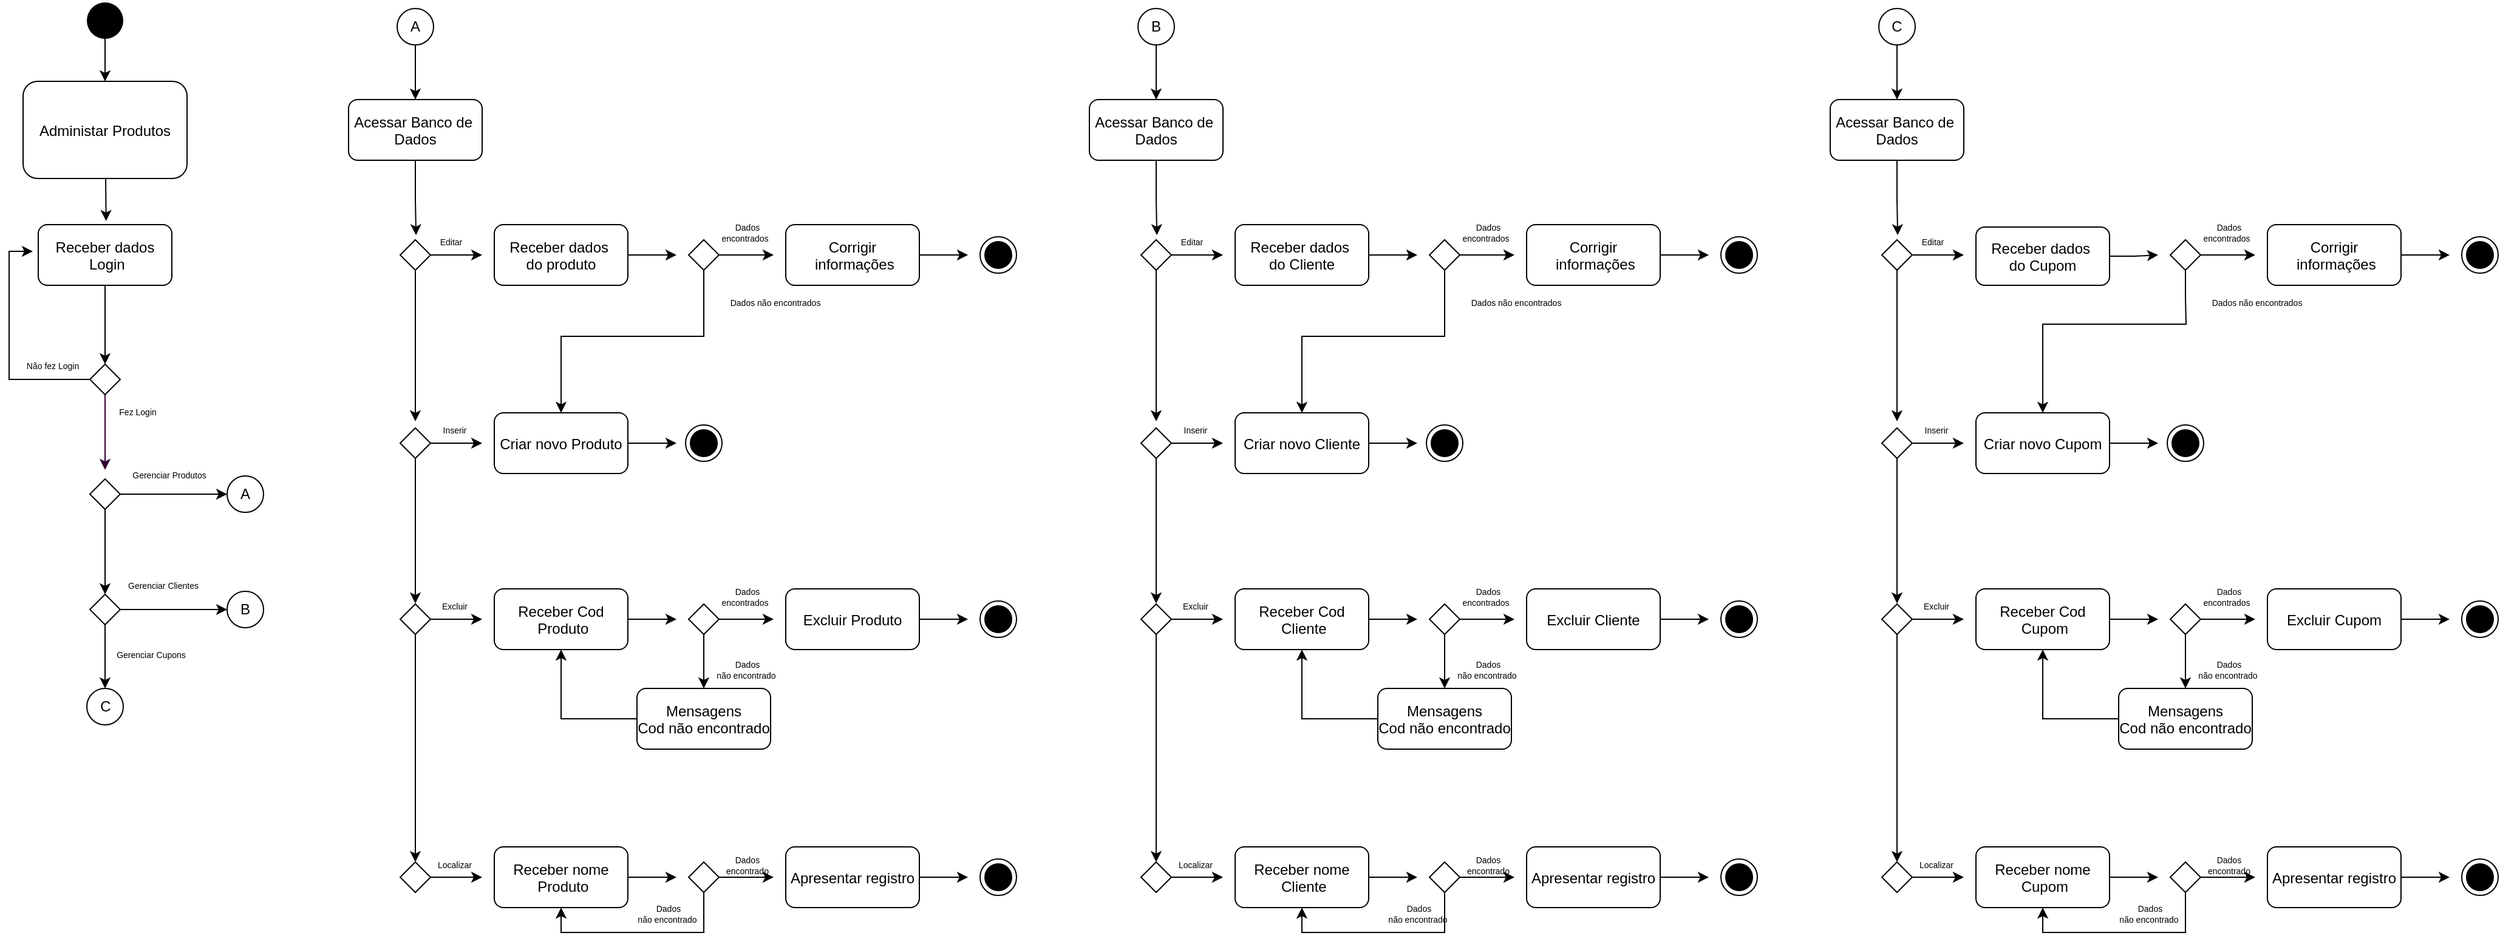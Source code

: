 <mxfile version="22.1.3" type="github">
  <diagram name="Page-1" id="e7e014a7-5840-1c2e-5031-d8a46d1fe8dd">
    <mxGraphModel dx="1687" dy="955" grid="1" gridSize="10" guides="1" tooltips="1" connect="1" arrows="1" fold="1" page="1" pageScale="1" pageWidth="1169" pageHeight="827" background="none" math="0" shadow="0">
      <root>
        <mxCell id="0" />
        <mxCell id="1" parent="0" />
        <mxCell id="dVPfpixic-bEuHpZjrr3-71" style="edgeStyle=orthogonalEdgeStyle;rounded=0;orthogonalLoop=1;jettySize=auto;html=1;entryX=0.5;entryY=0;entryDx=0;entryDy=0;" parent="1" source="dVPfpixic-bEuHpZjrr3-72" target="dVPfpixic-bEuHpZjrr3-75" edge="1">
          <mxGeometry relative="1" as="geometry" />
        </mxCell>
        <mxCell id="dVPfpixic-bEuHpZjrr3-72" value="Receber dados&#xa; Login" style="rounded=1;" parent="1" vertex="1">
          <mxGeometry x="154.5" y="658" width="110" height="50" as="geometry" />
        </mxCell>
        <mxCell id="dVPfpixic-bEuHpZjrr3-73" style="edgeStyle=orthogonalEdgeStyle;rounded=0;orthogonalLoop=1;jettySize=auto;html=1;exitX=0;exitY=0.5;exitDx=0;exitDy=0;fillColor=#f8cecc;strokeColor=#000000;" parent="1" source="dVPfpixic-bEuHpZjrr3-75" edge="1">
          <mxGeometry relative="1" as="geometry">
            <mxPoint x="150" y="680" as="targetPoint" />
            <Array as="points">
              <mxPoint x="130.5" y="786" />
              <mxPoint x="130.5" y="680" />
            </Array>
          </mxGeometry>
        </mxCell>
        <mxCell id="dVPfpixic-bEuHpZjrr3-74" style="edgeStyle=orthogonalEdgeStyle;rounded=0;orthogonalLoop=1;jettySize=auto;html=1;strokeColor=#330033;" parent="1" source="dVPfpixic-bEuHpZjrr3-75" edge="1">
          <mxGeometry relative="1" as="geometry">
            <mxPoint x="209.5" y="860" as="targetPoint" />
          </mxGeometry>
        </mxCell>
        <mxCell id="dVPfpixic-bEuHpZjrr3-75" value="" style="rhombus;whiteSpace=wrap;html=1;" parent="1" vertex="1">
          <mxGeometry x="197" y="773" width="25" height="25" as="geometry" />
        </mxCell>
        <mxCell id="dVPfpixic-bEuHpZjrr3-76" style="edgeStyle=orthogonalEdgeStyle;rounded=0;orthogonalLoop=1;jettySize=auto;html=1;entryX=0.508;entryY=-0.06;entryDx=0;entryDy=0;entryPerimeter=0;" parent="1" target="dVPfpixic-bEuHpZjrr3-72" edge="1">
          <mxGeometry relative="1" as="geometry">
            <mxPoint x="210" y="620" as="sourcePoint" />
          </mxGeometry>
        </mxCell>
        <mxCell id="dVPfpixic-bEuHpZjrr3-77" value="Fez Login&amp;nbsp;" style="text;html=1;strokeColor=none;fillColor=none;align=center;verticalAlign=middle;whiteSpace=wrap;rounded=0;fontSize=7;" parent="1" vertex="1">
          <mxGeometry x="200" y="798" width="74.5" height="30" as="geometry" />
        </mxCell>
        <mxCell id="dVPfpixic-bEuHpZjrr3-91" style="edgeStyle=orthogonalEdgeStyle;rounded=0;orthogonalLoop=1;jettySize=auto;html=1;entryX=0.5;entryY=0;entryDx=0;entryDy=0;" parent="1" source="dVPfpixic-bEuHpZjrr3-83" target="dVPfpixic-bEuHpZjrr3-90" edge="1">
          <mxGeometry relative="1" as="geometry" />
        </mxCell>
        <mxCell id="dVPfpixic-bEuHpZjrr3-83" value="" style="shape=waypoint;sketch=0;size=6;pointerEvents=1;points=[];fillColor=none;resizable=0;rotatable=0;perimeter=centerPerimeter;snapToPoint=1;strokeWidth=13;" parent="1" vertex="1">
          <mxGeometry x="199.5" y="480" width="20" height="20" as="geometry" />
        </mxCell>
        <mxCell id="dVPfpixic-bEuHpZjrr3-84" value="Não fez Login&amp;nbsp;" style="text;html=1;strokeColor=none;fillColor=none;align=center;verticalAlign=middle;whiteSpace=wrap;rounded=0;fontSize=7;" parent="1" vertex="1">
          <mxGeometry x="130" y="760" width="74.5" height="30" as="geometry" />
        </mxCell>
        <mxCell id="dVPfpixic-bEuHpZjrr3-86" value="B" style="ellipse;whiteSpace=wrap;html=1;" parent="1" vertex="1">
          <mxGeometry x="310" y="960" width="30" height="30" as="geometry" />
        </mxCell>
        <mxCell id="dVPfpixic-bEuHpZjrr3-89" style="edgeStyle=orthogonalEdgeStyle;rounded=0;orthogonalLoop=1;jettySize=auto;html=1;entryX=0.5;entryY=0;entryDx=0;entryDy=0;" parent="1" source="dVPfpixic-bEuHpZjrr3-87" target="dVPfpixic-bEuHpZjrr3-88" edge="1">
          <mxGeometry relative="1" as="geometry" />
        </mxCell>
        <mxCell id="dVPfpixic-bEuHpZjrr3-87" value="A" style="ellipse;whiteSpace=wrap;html=1;" parent="1" vertex="1">
          <mxGeometry x="450" y="480" width="30" height="30" as="geometry" />
        </mxCell>
        <mxCell id="dVPfpixic-bEuHpZjrr3-88" value="Acessar Banco de &#xa;Dados" style="rounded=1;" parent="1" vertex="1">
          <mxGeometry x="410" y="555" width="110" height="50" as="geometry" />
        </mxCell>
        <mxCell id="dVPfpixic-bEuHpZjrr3-90" value="Administar Produtos" style="rounded=1;" parent="1" vertex="1">
          <mxGeometry x="142" y="540" width="135" height="80" as="geometry" />
        </mxCell>
        <mxCell id="dVPfpixic-bEuHpZjrr3-100" style="edgeStyle=orthogonalEdgeStyle;rounded=0;orthogonalLoop=1;jettySize=auto;html=1;" parent="1" source="dVPfpixic-bEuHpZjrr3-92" edge="1">
          <mxGeometry relative="1" as="geometry">
            <mxPoint x="520" y="683" as="targetPoint" />
          </mxGeometry>
        </mxCell>
        <mxCell id="lAb_s6RTUfXxC0ucx-UY-13" style="edgeStyle=orthogonalEdgeStyle;rounded=0;orthogonalLoop=1;jettySize=auto;html=1;" parent="1" source="dVPfpixic-bEuHpZjrr3-92" edge="1">
          <mxGeometry relative="1" as="geometry">
            <mxPoint x="465" y="820" as="targetPoint" />
          </mxGeometry>
        </mxCell>
        <mxCell id="dVPfpixic-bEuHpZjrr3-92" value="" style="rhombus;whiteSpace=wrap;html=1;" parent="1" vertex="1">
          <mxGeometry x="452.5" y="670.5" width="25" height="25" as="geometry" />
        </mxCell>
        <mxCell id="dVPfpixic-bEuHpZjrr3-96" style="edgeStyle=orthogonalEdgeStyle;rounded=0;orthogonalLoop=1;jettySize=auto;html=1;entryX=0.523;entryY=-0.154;entryDx=0;entryDy=0;entryPerimeter=0;" parent="1" source="dVPfpixic-bEuHpZjrr3-88" target="dVPfpixic-bEuHpZjrr3-92" edge="1">
          <mxGeometry relative="1" as="geometry" />
        </mxCell>
        <mxCell id="dVPfpixic-bEuHpZjrr3-102" style="edgeStyle=orthogonalEdgeStyle;rounded=0;orthogonalLoop=1;jettySize=auto;html=1;" parent="1" source="dVPfpixic-bEuHpZjrr3-101" edge="1">
          <mxGeometry relative="1" as="geometry">
            <mxPoint x="680" y="683" as="targetPoint" />
          </mxGeometry>
        </mxCell>
        <mxCell id="dVPfpixic-bEuHpZjrr3-101" value="Receber dados &#xa;do produto" style="rounded=1;" parent="1" vertex="1">
          <mxGeometry x="530" y="658" width="110" height="50" as="geometry" />
        </mxCell>
        <mxCell id="dVPfpixic-bEuHpZjrr3-104" style="edgeStyle=orthogonalEdgeStyle;rounded=0;orthogonalLoop=1;jettySize=auto;html=1;" parent="1" source="dVPfpixic-bEuHpZjrr3-103" edge="1">
          <mxGeometry relative="1" as="geometry">
            <mxPoint x="760" y="683" as="targetPoint" />
          </mxGeometry>
        </mxCell>
        <mxCell id="v5d_lH8MsXEG6gFUOa3O-3" style="edgeStyle=orthogonalEdgeStyle;rounded=0;orthogonalLoop=1;jettySize=auto;html=1;entryX=0.5;entryY=0;entryDx=0;entryDy=0;" edge="1" parent="1" source="dVPfpixic-bEuHpZjrr3-103" target="lAb_s6RTUfXxC0ucx-UY-4">
          <mxGeometry relative="1" as="geometry">
            <mxPoint x="703" y="770" as="targetPoint" />
            <Array as="points">
              <mxPoint x="702" y="750" />
              <mxPoint x="585" y="750" />
            </Array>
          </mxGeometry>
        </mxCell>
        <mxCell id="dVPfpixic-bEuHpZjrr3-103" value="" style="rhombus;whiteSpace=wrap;html=1;" parent="1" vertex="1">
          <mxGeometry x="690" y="670.5" width="25" height="25" as="geometry" />
        </mxCell>
        <mxCell id="dVPfpixic-bEuHpZjrr3-106" style="edgeStyle=orthogonalEdgeStyle;rounded=0;orthogonalLoop=1;jettySize=auto;html=1;" parent="1" source="dVPfpixic-bEuHpZjrr3-105" edge="1">
          <mxGeometry relative="1" as="geometry">
            <mxPoint x="920" y="683" as="targetPoint" />
          </mxGeometry>
        </mxCell>
        <mxCell id="dVPfpixic-bEuHpZjrr3-105" value="Corrigir&#xa; informações" style="rounded=1;" parent="1" vertex="1">
          <mxGeometry x="770" y="658" width="110" height="50" as="geometry" />
        </mxCell>
        <mxCell id="dVPfpixic-bEuHpZjrr3-109" value="" style="ellipse;html=1;shape=endState;fillColor=#000000;strokeColor=#000000;" parent="1" vertex="1">
          <mxGeometry x="930" y="668" width="30" height="30" as="geometry" />
        </mxCell>
        <mxCell id="dVPfpixic-bEuHpZjrr3-112" value="Dados não encontrados&amp;nbsp;" style="text;html=1;strokeColor=none;fillColor=none;align=center;verticalAlign=middle;whiteSpace=wrap;rounded=0;fontSize=7;" parent="1" vertex="1">
          <mxGeometry x="715" y="708" width="95" height="30" as="geometry" />
        </mxCell>
        <mxCell id="dVPfpixic-bEuHpZjrr3-113" value="&amp;nbsp;Dados encontrados&amp;nbsp;" style="text;html=1;strokeColor=none;fillColor=none;align=center;verticalAlign=middle;whiteSpace=wrap;rounded=0;fontSize=7;" parent="1" vertex="1">
          <mxGeometry x="705" y="650" width="65" height="30" as="geometry" />
        </mxCell>
        <mxCell id="dVPfpixic-bEuHpZjrr3-121" style="edgeStyle=orthogonalEdgeStyle;rounded=0;orthogonalLoop=1;jettySize=auto;html=1;entryX=0;entryY=0.5;entryDx=0;entryDy=0;" parent="1" source="dVPfpixic-bEuHpZjrr3-114" target="dVPfpixic-bEuHpZjrr3-117" edge="1">
          <mxGeometry relative="1" as="geometry" />
        </mxCell>
        <mxCell id="dVPfpixic-bEuHpZjrr3-127" value="" style="edgeStyle=orthogonalEdgeStyle;rounded=0;orthogonalLoop=1;jettySize=auto;html=1;" parent="1" source="dVPfpixic-bEuHpZjrr3-114" target="dVPfpixic-bEuHpZjrr3-126" edge="1">
          <mxGeometry relative="1" as="geometry" />
        </mxCell>
        <mxCell id="dVPfpixic-bEuHpZjrr3-114" value="" style="rhombus;whiteSpace=wrap;html=1;" parent="1" vertex="1">
          <mxGeometry x="197" y="867.5" width="25" height="25" as="geometry" />
        </mxCell>
        <mxCell id="dVPfpixic-bEuHpZjrr3-117" value="A" style="ellipse;whiteSpace=wrap;html=1;" parent="1" vertex="1">
          <mxGeometry x="310" y="865" width="30" height="30" as="geometry" />
        </mxCell>
        <mxCell id="dVPfpixic-bEuHpZjrr3-118" value="C" style="ellipse;whiteSpace=wrap;html=1;" parent="1" vertex="1">
          <mxGeometry x="194.5" y="1040" width="30" height="30" as="geometry" />
        </mxCell>
        <mxCell id="dVPfpixic-bEuHpZjrr3-123" value="Gerenciar Produtos" style="text;html=1;strokeColor=none;fillColor=none;align=center;verticalAlign=middle;whiteSpace=wrap;rounded=0;fontSize=7;" parent="1" vertex="1">
          <mxGeometry x="224.5" y="850" width="74.5" height="30" as="geometry" />
        </mxCell>
        <mxCell id="dVPfpixic-bEuHpZjrr3-124" value="Gerenciar Clientes" style="text;html=1;strokeColor=none;fillColor=none;align=center;verticalAlign=middle;whiteSpace=wrap;rounded=0;fontSize=7;" parent="1" vertex="1">
          <mxGeometry x="219.5" y="940.5" width="74.5" height="30" as="geometry" />
        </mxCell>
        <mxCell id="dVPfpixic-bEuHpZjrr3-125" value="Gerenciar Cupons" style="text;html=1;strokeColor=none;fillColor=none;align=center;verticalAlign=middle;whiteSpace=wrap;rounded=0;fontSize=7;" parent="1" vertex="1">
          <mxGeometry x="210" y="998" width="74.5" height="30" as="geometry" />
        </mxCell>
        <mxCell id="dVPfpixic-bEuHpZjrr3-128" style="edgeStyle=orthogonalEdgeStyle;rounded=0;orthogonalLoop=1;jettySize=auto;html=1;entryX=0;entryY=0.5;entryDx=0;entryDy=0;" parent="1" source="dVPfpixic-bEuHpZjrr3-126" target="dVPfpixic-bEuHpZjrr3-86" edge="1">
          <mxGeometry relative="1" as="geometry" />
        </mxCell>
        <mxCell id="dVPfpixic-bEuHpZjrr3-129" style="edgeStyle=orthogonalEdgeStyle;rounded=0;orthogonalLoop=1;jettySize=auto;html=1;entryX=0.5;entryY=0;entryDx=0;entryDy=0;" parent="1" source="dVPfpixic-bEuHpZjrr3-126" target="dVPfpixic-bEuHpZjrr3-118" edge="1">
          <mxGeometry relative="1" as="geometry" />
        </mxCell>
        <mxCell id="dVPfpixic-bEuHpZjrr3-126" value="" style="rhombus;whiteSpace=wrap;html=1;" parent="1" vertex="1">
          <mxGeometry x="197" y="962.5" width="25" height="25" as="geometry" />
        </mxCell>
        <mxCell id="lAb_s6RTUfXxC0ucx-UY-1" style="edgeStyle=orthogonalEdgeStyle;rounded=0;orthogonalLoop=1;jettySize=auto;html=1;" parent="1" source="lAb_s6RTUfXxC0ucx-UY-2" edge="1">
          <mxGeometry relative="1" as="geometry">
            <mxPoint x="520" y="838" as="targetPoint" />
          </mxGeometry>
        </mxCell>
        <mxCell id="lAb_s6RTUfXxC0ucx-UY-30" style="edgeStyle=orthogonalEdgeStyle;rounded=0;orthogonalLoop=1;jettySize=auto;html=1;" parent="1" source="lAb_s6RTUfXxC0ucx-UY-2" edge="1">
          <mxGeometry relative="1" as="geometry">
            <mxPoint x="465" y="970" as="targetPoint" />
          </mxGeometry>
        </mxCell>
        <mxCell id="lAb_s6RTUfXxC0ucx-UY-2" value="" style="rhombus;whiteSpace=wrap;html=1;" parent="1" vertex="1">
          <mxGeometry x="452.5" y="825.5" width="25" height="25" as="geometry" />
        </mxCell>
        <mxCell id="lAb_s6RTUfXxC0ucx-UY-3" style="edgeStyle=orthogonalEdgeStyle;rounded=0;orthogonalLoop=1;jettySize=auto;html=1;" parent="1" source="lAb_s6RTUfXxC0ucx-UY-4" edge="1">
          <mxGeometry relative="1" as="geometry">
            <mxPoint x="680" y="838" as="targetPoint" />
          </mxGeometry>
        </mxCell>
        <mxCell id="lAb_s6RTUfXxC0ucx-UY-4" value="Criar novo Produto" style="rounded=1;" parent="1" vertex="1">
          <mxGeometry x="530" y="813" width="110" height="50" as="geometry" />
        </mxCell>
        <mxCell id="lAb_s6RTUfXxC0ucx-UY-11" value="" style="ellipse;html=1;shape=endState;fillColor=#000000;strokeColor=#000000;" parent="1" vertex="1">
          <mxGeometry x="687.5" y="823" width="30" height="30" as="geometry" />
        </mxCell>
        <mxCell id="lAb_s6RTUfXxC0ucx-UY-14" value="Editar" style="text;html=1;strokeColor=none;fillColor=none;align=center;verticalAlign=middle;whiteSpace=wrap;rounded=0;fontSize=7;" parent="1" vertex="1">
          <mxGeometry x="462" y="658" width="65" height="30" as="geometry" />
        </mxCell>
        <mxCell id="lAb_s6RTUfXxC0ucx-UY-15" value="Inserir" style="text;html=1;strokeColor=none;fillColor=none;align=center;verticalAlign=middle;whiteSpace=wrap;rounded=0;fontSize=7;" parent="1" vertex="1">
          <mxGeometry x="465" y="813" width="65" height="30" as="geometry" />
        </mxCell>
        <mxCell id="lAb_s6RTUfXxC0ucx-UY-18" style="edgeStyle=orthogonalEdgeStyle;rounded=0;orthogonalLoop=1;jettySize=auto;html=1;" parent="1" source="lAb_s6RTUfXxC0ucx-UY-19" edge="1">
          <mxGeometry relative="1" as="geometry">
            <mxPoint x="520" y="983" as="targetPoint" />
          </mxGeometry>
        </mxCell>
        <mxCell id="lAb_s6RTUfXxC0ucx-UY-52" style="edgeStyle=orthogonalEdgeStyle;rounded=0;orthogonalLoop=1;jettySize=auto;html=1;entryX=0.5;entryY=0;entryDx=0;entryDy=0;" parent="1" source="lAb_s6RTUfXxC0ucx-UY-19" target="lAb_s6RTUfXxC0ucx-UY-38" edge="1">
          <mxGeometry relative="1" as="geometry" />
        </mxCell>
        <mxCell id="lAb_s6RTUfXxC0ucx-UY-19" value="" style="rhombus;whiteSpace=wrap;html=1;" parent="1" vertex="1">
          <mxGeometry x="452.5" y="970.5" width="25" height="25" as="geometry" />
        </mxCell>
        <mxCell id="lAb_s6RTUfXxC0ucx-UY-20" style="edgeStyle=orthogonalEdgeStyle;rounded=0;orthogonalLoop=1;jettySize=auto;html=1;" parent="1" source="lAb_s6RTUfXxC0ucx-UY-21" edge="1">
          <mxGeometry relative="1" as="geometry">
            <mxPoint x="680" y="983" as="targetPoint" />
          </mxGeometry>
        </mxCell>
        <mxCell id="lAb_s6RTUfXxC0ucx-UY-21" value="Receber Cod&#xa; Produto" style="rounded=1;" parent="1" vertex="1">
          <mxGeometry x="530" y="958" width="110" height="50" as="geometry" />
        </mxCell>
        <mxCell id="lAb_s6RTUfXxC0ucx-UY-22" style="edgeStyle=orthogonalEdgeStyle;rounded=0;orthogonalLoop=1;jettySize=auto;html=1;" parent="1" source="lAb_s6RTUfXxC0ucx-UY-23" edge="1">
          <mxGeometry relative="1" as="geometry">
            <mxPoint x="760" y="983" as="targetPoint" />
          </mxGeometry>
        </mxCell>
        <mxCell id="lAb_s6RTUfXxC0ucx-UY-31" style="edgeStyle=orthogonalEdgeStyle;rounded=0;orthogonalLoop=1;jettySize=auto;html=1;entryX=0.5;entryY=0;entryDx=0;entryDy=0;" parent="1" source="lAb_s6RTUfXxC0ucx-UY-23" target="lAb_s6RTUfXxC0ucx-UY-33" edge="1">
          <mxGeometry relative="1" as="geometry">
            <mxPoint x="702.5" y="1040" as="targetPoint" />
          </mxGeometry>
        </mxCell>
        <mxCell id="lAb_s6RTUfXxC0ucx-UY-23" value="" style="rhombus;whiteSpace=wrap;html=1;" parent="1" vertex="1">
          <mxGeometry x="690" y="970.5" width="25" height="25" as="geometry" />
        </mxCell>
        <mxCell id="lAb_s6RTUfXxC0ucx-UY-24" style="edgeStyle=orthogonalEdgeStyle;rounded=0;orthogonalLoop=1;jettySize=auto;html=1;" parent="1" source="lAb_s6RTUfXxC0ucx-UY-25" edge="1">
          <mxGeometry relative="1" as="geometry">
            <mxPoint x="920" y="983" as="targetPoint" />
          </mxGeometry>
        </mxCell>
        <mxCell id="lAb_s6RTUfXxC0ucx-UY-25" value="Excluir Produto" style="rounded=1;" parent="1" vertex="1">
          <mxGeometry x="770" y="958" width="110" height="50" as="geometry" />
        </mxCell>
        <mxCell id="lAb_s6RTUfXxC0ucx-UY-26" value="" style="ellipse;html=1;shape=endState;fillColor=#000000;strokeColor=#000000;" parent="1" vertex="1">
          <mxGeometry x="930" y="968" width="30" height="30" as="geometry" />
        </mxCell>
        <mxCell id="lAb_s6RTUfXxC0ucx-UY-27" value="&amp;nbsp;Dados encontrados&amp;nbsp;" style="text;html=1;strokeColor=none;fillColor=none;align=center;verticalAlign=middle;whiteSpace=wrap;rounded=0;fontSize=7;" parent="1" vertex="1">
          <mxGeometry x="705" y="950" width="65" height="30" as="geometry" />
        </mxCell>
        <mxCell id="lAb_s6RTUfXxC0ucx-UY-28" value="Excluir" style="text;html=1;strokeColor=none;fillColor=none;align=center;verticalAlign=middle;whiteSpace=wrap;rounded=0;fontSize=7;" parent="1" vertex="1">
          <mxGeometry x="465" y="957.5" width="65" height="30" as="geometry" />
        </mxCell>
        <mxCell id="v5d_lH8MsXEG6gFUOa3O-1" style="edgeStyle=orthogonalEdgeStyle;rounded=0;orthogonalLoop=1;jettySize=auto;html=1;entryX=0.5;entryY=1;entryDx=0;entryDy=0;" edge="1" parent="1" source="lAb_s6RTUfXxC0ucx-UY-33" target="lAb_s6RTUfXxC0ucx-UY-21">
          <mxGeometry relative="1" as="geometry">
            <mxPoint x="702.5" y="1130" as="targetPoint" />
          </mxGeometry>
        </mxCell>
        <mxCell id="lAb_s6RTUfXxC0ucx-UY-33" value="Mensagens&#xa;Cod não encontrado" style="rounded=1;" parent="1" vertex="1">
          <mxGeometry x="647.5" y="1040" width="110" height="50" as="geometry" />
        </mxCell>
        <mxCell id="lAb_s6RTUfXxC0ucx-UY-36" value="&amp;nbsp;Dados&lt;br&gt;não encontrado" style="text;html=1;strokeColor=none;fillColor=none;align=center;verticalAlign=middle;whiteSpace=wrap;rounded=0;fontSize=7;" parent="1" vertex="1">
          <mxGeometry x="705" y="1010" width="65" height="30" as="geometry" />
        </mxCell>
        <mxCell id="lAb_s6RTUfXxC0ucx-UY-37" style="edgeStyle=orthogonalEdgeStyle;rounded=0;orthogonalLoop=1;jettySize=auto;html=1;" parent="1" source="lAb_s6RTUfXxC0ucx-UY-38" edge="1">
          <mxGeometry relative="1" as="geometry">
            <mxPoint x="520" y="1195.5" as="targetPoint" />
          </mxGeometry>
        </mxCell>
        <mxCell id="lAb_s6RTUfXxC0ucx-UY-38" value="" style="rhombus;whiteSpace=wrap;html=1;" parent="1" vertex="1">
          <mxGeometry x="452.5" y="1183" width="25" height="25" as="geometry" />
        </mxCell>
        <mxCell id="lAb_s6RTUfXxC0ucx-UY-39" style="edgeStyle=orthogonalEdgeStyle;rounded=0;orthogonalLoop=1;jettySize=auto;html=1;" parent="1" source="lAb_s6RTUfXxC0ucx-UY-40" edge="1">
          <mxGeometry relative="1" as="geometry">
            <mxPoint x="680" y="1195.5" as="targetPoint" />
          </mxGeometry>
        </mxCell>
        <mxCell id="lAb_s6RTUfXxC0ucx-UY-40" value="Receber nome&#xa; Produto" style="rounded=1;" parent="1" vertex="1">
          <mxGeometry x="530" y="1170.5" width="110" height="50" as="geometry" />
        </mxCell>
        <mxCell id="lAb_s6RTUfXxC0ucx-UY-41" style="edgeStyle=orthogonalEdgeStyle;rounded=0;orthogonalLoop=1;jettySize=auto;html=1;" parent="1" source="lAb_s6RTUfXxC0ucx-UY-43" edge="1">
          <mxGeometry relative="1" as="geometry">
            <mxPoint x="760" y="1195.5" as="targetPoint" />
          </mxGeometry>
        </mxCell>
        <mxCell id="lAb_s6RTUfXxC0ucx-UY-42" style="edgeStyle=orthogonalEdgeStyle;rounded=0;orthogonalLoop=1;jettySize=auto;html=1;entryX=0.5;entryY=1;entryDx=0;entryDy=0;" parent="1" source="lAb_s6RTUfXxC0ucx-UY-43" target="lAb_s6RTUfXxC0ucx-UY-40" edge="1">
          <mxGeometry relative="1" as="geometry">
            <mxPoint x="702.5" y="1252.5" as="targetPoint" />
            <Array as="points">
              <mxPoint x="703" y="1241" />
              <mxPoint x="585" y="1241" />
            </Array>
          </mxGeometry>
        </mxCell>
        <mxCell id="lAb_s6RTUfXxC0ucx-UY-43" value="" style="rhombus;whiteSpace=wrap;html=1;" parent="1" vertex="1">
          <mxGeometry x="690" y="1183" width="25" height="25" as="geometry" />
        </mxCell>
        <mxCell id="lAb_s6RTUfXxC0ucx-UY-44" style="edgeStyle=orthogonalEdgeStyle;rounded=0;orthogonalLoop=1;jettySize=auto;html=1;" parent="1" source="lAb_s6RTUfXxC0ucx-UY-45" edge="1">
          <mxGeometry relative="1" as="geometry">
            <mxPoint x="920" y="1195.5" as="targetPoint" />
          </mxGeometry>
        </mxCell>
        <mxCell id="lAb_s6RTUfXxC0ucx-UY-45" value="Apresentar registro" style="rounded=1;" parent="1" vertex="1">
          <mxGeometry x="770" y="1170.5" width="110" height="50" as="geometry" />
        </mxCell>
        <mxCell id="lAb_s6RTUfXxC0ucx-UY-46" value="" style="ellipse;html=1;shape=endState;fillColor=#000000;strokeColor=#000000;" parent="1" vertex="1">
          <mxGeometry x="930" y="1180.5" width="30" height="30" as="geometry" />
        </mxCell>
        <mxCell id="lAb_s6RTUfXxC0ucx-UY-47" value="Localizar" style="text;html=1;strokeColor=none;fillColor=none;align=center;verticalAlign=middle;whiteSpace=wrap;rounded=0;fontSize=7;" parent="1" vertex="1">
          <mxGeometry x="465" y="1170.5" width="65" height="30" as="geometry" />
        </mxCell>
        <mxCell id="lAb_s6RTUfXxC0ucx-UY-51" value="&amp;nbsp;Dados&lt;br&gt;&amp;nbsp;encontrado" style="text;html=1;strokeColor=none;fillColor=none;align=center;verticalAlign=middle;whiteSpace=wrap;rounded=0;fontSize=7;" parent="1" vertex="1">
          <mxGeometry x="705" y="1170.5" width="65" height="30" as="geometry" />
        </mxCell>
        <mxCell id="lAb_s6RTUfXxC0ucx-UY-53" style="edgeStyle=orthogonalEdgeStyle;rounded=0;orthogonalLoop=1;jettySize=auto;html=1;entryX=0.5;entryY=0;entryDx=0;entryDy=0;" parent="1" source="lAb_s6RTUfXxC0ucx-UY-54" target="lAb_s6RTUfXxC0ucx-UY-55" edge="1">
          <mxGeometry relative="1" as="geometry" />
        </mxCell>
        <mxCell id="lAb_s6RTUfXxC0ucx-UY-54" value="B" style="ellipse;whiteSpace=wrap;html=1;" parent="1" vertex="1">
          <mxGeometry x="1060" y="480" width="30" height="30" as="geometry" />
        </mxCell>
        <mxCell id="lAb_s6RTUfXxC0ucx-UY-55" value="Acessar Banco de &#xa;Dados" style="rounded=1;" parent="1" vertex="1">
          <mxGeometry x="1020" y="555" width="110" height="50" as="geometry" />
        </mxCell>
        <mxCell id="lAb_s6RTUfXxC0ucx-UY-56" style="edgeStyle=orthogonalEdgeStyle;rounded=0;orthogonalLoop=1;jettySize=auto;html=1;" parent="1" source="lAb_s6RTUfXxC0ucx-UY-58" edge="1">
          <mxGeometry relative="1" as="geometry">
            <mxPoint x="1130" y="683" as="targetPoint" />
          </mxGeometry>
        </mxCell>
        <mxCell id="lAb_s6RTUfXxC0ucx-UY-57" style="edgeStyle=orthogonalEdgeStyle;rounded=0;orthogonalLoop=1;jettySize=auto;html=1;" parent="1" source="lAb_s6RTUfXxC0ucx-UY-58" edge="1">
          <mxGeometry relative="1" as="geometry">
            <mxPoint x="1075" y="820" as="targetPoint" />
          </mxGeometry>
        </mxCell>
        <mxCell id="lAb_s6RTUfXxC0ucx-UY-58" value="" style="rhombus;whiteSpace=wrap;html=1;" parent="1" vertex="1">
          <mxGeometry x="1062.5" y="670.5" width="25" height="25" as="geometry" />
        </mxCell>
        <mxCell id="lAb_s6RTUfXxC0ucx-UY-59" style="edgeStyle=orthogonalEdgeStyle;rounded=0;orthogonalLoop=1;jettySize=auto;html=1;entryX=0.523;entryY=-0.154;entryDx=0;entryDy=0;entryPerimeter=0;" parent="1" source="lAb_s6RTUfXxC0ucx-UY-55" target="lAb_s6RTUfXxC0ucx-UY-58" edge="1">
          <mxGeometry relative="1" as="geometry" />
        </mxCell>
        <mxCell id="lAb_s6RTUfXxC0ucx-UY-60" style="edgeStyle=orthogonalEdgeStyle;rounded=0;orthogonalLoop=1;jettySize=auto;html=1;" parent="1" source="lAb_s6RTUfXxC0ucx-UY-61" edge="1">
          <mxGeometry relative="1" as="geometry">
            <mxPoint x="1290" y="683" as="targetPoint" />
          </mxGeometry>
        </mxCell>
        <mxCell id="lAb_s6RTUfXxC0ucx-UY-61" value="Receber dados &#xa;do Cliente" style="rounded=1;" parent="1" vertex="1">
          <mxGeometry x="1140" y="658" width="110" height="50" as="geometry" />
        </mxCell>
        <mxCell id="lAb_s6RTUfXxC0ucx-UY-62" style="edgeStyle=orthogonalEdgeStyle;rounded=0;orthogonalLoop=1;jettySize=auto;html=1;" parent="1" source="lAb_s6RTUfXxC0ucx-UY-64" edge="1">
          <mxGeometry relative="1" as="geometry">
            <mxPoint x="1370" y="683" as="targetPoint" />
          </mxGeometry>
        </mxCell>
        <mxCell id="v5d_lH8MsXEG6gFUOa3O-4" style="edgeStyle=orthogonalEdgeStyle;rounded=0;orthogonalLoop=1;jettySize=auto;html=1;entryX=0.5;entryY=0;entryDx=0;entryDy=0;" edge="1" parent="1" source="lAb_s6RTUfXxC0ucx-UY-64" target="lAb_s6RTUfXxC0ucx-UY-75">
          <mxGeometry relative="1" as="geometry">
            <mxPoint x="1312.5" y="780" as="targetPoint" />
            <Array as="points">
              <mxPoint x="1313" y="750" />
              <mxPoint x="1195" y="750" />
            </Array>
          </mxGeometry>
        </mxCell>
        <mxCell id="lAb_s6RTUfXxC0ucx-UY-64" value="" style="rhombus;whiteSpace=wrap;html=1;" parent="1" vertex="1">
          <mxGeometry x="1300" y="670.5" width="25" height="25" as="geometry" />
        </mxCell>
        <mxCell id="lAb_s6RTUfXxC0ucx-UY-65" style="edgeStyle=orthogonalEdgeStyle;rounded=0;orthogonalLoop=1;jettySize=auto;html=1;" parent="1" source="lAb_s6RTUfXxC0ucx-UY-66" edge="1">
          <mxGeometry relative="1" as="geometry">
            <mxPoint x="1530" y="683" as="targetPoint" />
          </mxGeometry>
        </mxCell>
        <mxCell id="lAb_s6RTUfXxC0ucx-UY-66" value="Corrigir&#xa; informações" style="rounded=1;" parent="1" vertex="1">
          <mxGeometry x="1380" y="658" width="110" height="50" as="geometry" />
        </mxCell>
        <mxCell id="lAb_s6RTUfXxC0ucx-UY-68" value="" style="ellipse;html=1;shape=endState;fillColor=#000000;strokeColor=#000000;" parent="1" vertex="1">
          <mxGeometry x="1540" y="668" width="30" height="30" as="geometry" />
        </mxCell>
        <mxCell id="lAb_s6RTUfXxC0ucx-UY-69" value="Dados não encontrados&amp;nbsp;" style="text;html=1;strokeColor=none;fillColor=none;align=center;verticalAlign=middle;whiteSpace=wrap;rounded=0;fontSize=7;" parent="1" vertex="1">
          <mxGeometry x="1325" y="708" width="95" height="30" as="geometry" />
        </mxCell>
        <mxCell id="lAb_s6RTUfXxC0ucx-UY-70" value="&amp;nbsp;Dados encontrados&amp;nbsp;" style="text;html=1;strokeColor=none;fillColor=none;align=center;verticalAlign=middle;whiteSpace=wrap;rounded=0;fontSize=7;" parent="1" vertex="1">
          <mxGeometry x="1315" y="650" width="65" height="30" as="geometry" />
        </mxCell>
        <mxCell id="lAb_s6RTUfXxC0ucx-UY-71" style="edgeStyle=orthogonalEdgeStyle;rounded=0;orthogonalLoop=1;jettySize=auto;html=1;" parent="1" source="lAb_s6RTUfXxC0ucx-UY-73" edge="1">
          <mxGeometry relative="1" as="geometry">
            <mxPoint x="1130" y="838" as="targetPoint" />
          </mxGeometry>
        </mxCell>
        <mxCell id="lAb_s6RTUfXxC0ucx-UY-72" style="edgeStyle=orthogonalEdgeStyle;rounded=0;orthogonalLoop=1;jettySize=auto;html=1;" parent="1" source="lAb_s6RTUfXxC0ucx-UY-73" edge="1">
          <mxGeometry relative="1" as="geometry">
            <mxPoint x="1075" y="970" as="targetPoint" />
          </mxGeometry>
        </mxCell>
        <mxCell id="lAb_s6RTUfXxC0ucx-UY-73" value="" style="rhombus;whiteSpace=wrap;html=1;" parent="1" vertex="1">
          <mxGeometry x="1062.5" y="825.5" width="25" height="25" as="geometry" />
        </mxCell>
        <mxCell id="lAb_s6RTUfXxC0ucx-UY-74" style="edgeStyle=orthogonalEdgeStyle;rounded=0;orthogonalLoop=1;jettySize=auto;html=1;" parent="1" source="lAb_s6RTUfXxC0ucx-UY-75" edge="1">
          <mxGeometry relative="1" as="geometry">
            <mxPoint x="1290" y="838" as="targetPoint" />
          </mxGeometry>
        </mxCell>
        <mxCell id="lAb_s6RTUfXxC0ucx-UY-75" value="Criar novo Cliente" style="rounded=1;" parent="1" vertex="1">
          <mxGeometry x="1140" y="813" width="110" height="50" as="geometry" />
        </mxCell>
        <mxCell id="lAb_s6RTUfXxC0ucx-UY-76" value="" style="ellipse;html=1;shape=endState;fillColor=#000000;strokeColor=#000000;" parent="1" vertex="1">
          <mxGeometry x="1297.5" y="823" width="30" height="30" as="geometry" />
        </mxCell>
        <mxCell id="lAb_s6RTUfXxC0ucx-UY-77" value="Editar" style="text;html=1;strokeColor=none;fillColor=none;align=center;verticalAlign=middle;whiteSpace=wrap;rounded=0;fontSize=7;" parent="1" vertex="1">
          <mxGeometry x="1072" y="658" width="65" height="30" as="geometry" />
        </mxCell>
        <mxCell id="lAb_s6RTUfXxC0ucx-UY-78" value="Inserir" style="text;html=1;strokeColor=none;fillColor=none;align=center;verticalAlign=middle;whiteSpace=wrap;rounded=0;fontSize=7;" parent="1" vertex="1">
          <mxGeometry x="1075" y="813" width="65" height="30" as="geometry" />
        </mxCell>
        <mxCell id="lAb_s6RTUfXxC0ucx-UY-81" style="edgeStyle=orthogonalEdgeStyle;rounded=0;orthogonalLoop=1;jettySize=auto;html=1;" parent="1" source="lAb_s6RTUfXxC0ucx-UY-83" edge="1">
          <mxGeometry relative="1" as="geometry">
            <mxPoint x="1130" y="983" as="targetPoint" />
          </mxGeometry>
        </mxCell>
        <mxCell id="lAb_s6RTUfXxC0ucx-UY-82" style="edgeStyle=orthogonalEdgeStyle;rounded=0;orthogonalLoop=1;jettySize=auto;html=1;entryX=0.5;entryY=0;entryDx=0;entryDy=0;" parent="1" source="lAb_s6RTUfXxC0ucx-UY-83" target="lAb_s6RTUfXxC0ucx-UY-99" edge="1">
          <mxGeometry relative="1" as="geometry" />
        </mxCell>
        <mxCell id="lAb_s6RTUfXxC0ucx-UY-83" value="" style="rhombus;whiteSpace=wrap;html=1;" parent="1" vertex="1">
          <mxGeometry x="1062.5" y="970.5" width="25" height="25" as="geometry" />
        </mxCell>
        <mxCell id="lAb_s6RTUfXxC0ucx-UY-84" style="edgeStyle=orthogonalEdgeStyle;rounded=0;orthogonalLoop=1;jettySize=auto;html=1;" parent="1" source="lAb_s6RTUfXxC0ucx-UY-85" edge="1">
          <mxGeometry relative="1" as="geometry">
            <mxPoint x="1290" y="983" as="targetPoint" />
          </mxGeometry>
        </mxCell>
        <mxCell id="lAb_s6RTUfXxC0ucx-UY-85" value="Receber Cod&#xa; Cliente" style="rounded=1;" parent="1" vertex="1">
          <mxGeometry x="1140" y="958" width="110" height="50" as="geometry" />
        </mxCell>
        <mxCell id="lAb_s6RTUfXxC0ucx-UY-86" style="edgeStyle=orthogonalEdgeStyle;rounded=0;orthogonalLoop=1;jettySize=auto;html=1;" parent="1" source="lAb_s6RTUfXxC0ucx-UY-88" edge="1">
          <mxGeometry relative="1" as="geometry">
            <mxPoint x="1370" y="983" as="targetPoint" />
          </mxGeometry>
        </mxCell>
        <mxCell id="lAb_s6RTUfXxC0ucx-UY-87" style="edgeStyle=orthogonalEdgeStyle;rounded=0;orthogonalLoop=1;jettySize=auto;html=1;entryX=0.5;entryY=0;entryDx=0;entryDy=0;" parent="1" source="lAb_s6RTUfXxC0ucx-UY-88" target="lAb_s6RTUfXxC0ucx-UY-96" edge="1">
          <mxGeometry relative="1" as="geometry">
            <mxPoint x="1312.5" y="1040" as="targetPoint" />
          </mxGeometry>
        </mxCell>
        <mxCell id="lAb_s6RTUfXxC0ucx-UY-88" value="" style="rhombus;whiteSpace=wrap;html=1;" parent="1" vertex="1">
          <mxGeometry x="1300" y="970.5" width="25" height="25" as="geometry" />
        </mxCell>
        <mxCell id="lAb_s6RTUfXxC0ucx-UY-89" style="edgeStyle=orthogonalEdgeStyle;rounded=0;orthogonalLoop=1;jettySize=auto;html=1;" parent="1" source="lAb_s6RTUfXxC0ucx-UY-90" edge="1">
          <mxGeometry relative="1" as="geometry">
            <mxPoint x="1530" y="983" as="targetPoint" />
          </mxGeometry>
        </mxCell>
        <mxCell id="lAb_s6RTUfXxC0ucx-UY-90" value="Excluir Cliente" style="rounded=1;" parent="1" vertex="1">
          <mxGeometry x="1380" y="958" width="110" height="50" as="geometry" />
        </mxCell>
        <mxCell id="lAb_s6RTUfXxC0ucx-UY-91" value="" style="ellipse;html=1;shape=endState;fillColor=#000000;strokeColor=#000000;" parent="1" vertex="1">
          <mxGeometry x="1540" y="968" width="30" height="30" as="geometry" />
        </mxCell>
        <mxCell id="lAb_s6RTUfXxC0ucx-UY-92" value="&amp;nbsp;Dados encontrados&amp;nbsp;" style="text;html=1;strokeColor=none;fillColor=none;align=center;verticalAlign=middle;whiteSpace=wrap;rounded=0;fontSize=7;" parent="1" vertex="1">
          <mxGeometry x="1315" y="950" width="65" height="30" as="geometry" />
        </mxCell>
        <mxCell id="lAb_s6RTUfXxC0ucx-UY-93" value="Excluir" style="text;html=1;strokeColor=none;fillColor=none;align=center;verticalAlign=middle;whiteSpace=wrap;rounded=0;fontSize=7;" parent="1" vertex="1">
          <mxGeometry x="1075" y="957.5" width="65" height="30" as="geometry" />
        </mxCell>
        <mxCell id="v5d_lH8MsXEG6gFUOa3O-2" style="edgeStyle=orthogonalEdgeStyle;rounded=0;orthogonalLoop=1;jettySize=auto;html=1;entryX=0.5;entryY=1;entryDx=0;entryDy=0;" edge="1" parent="1" source="lAb_s6RTUfXxC0ucx-UY-96" target="lAb_s6RTUfXxC0ucx-UY-85">
          <mxGeometry relative="1" as="geometry">
            <mxPoint x="1312.5" y="1130" as="targetPoint" />
          </mxGeometry>
        </mxCell>
        <mxCell id="lAb_s6RTUfXxC0ucx-UY-96" value="Mensagens&#xa;Cod não encontrado" style="rounded=1;" parent="1" vertex="1">
          <mxGeometry x="1257.5" y="1040" width="110" height="50" as="geometry" />
        </mxCell>
        <mxCell id="lAb_s6RTUfXxC0ucx-UY-97" value="&amp;nbsp;Dados&lt;br&gt;não encontrado" style="text;html=1;strokeColor=none;fillColor=none;align=center;verticalAlign=middle;whiteSpace=wrap;rounded=0;fontSize=7;" parent="1" vertex="1">
          <mxGeometry x="1315" y="1010" width="65" height="30" as="geometry" />
        </mxCell>
        <mxCell id="lAb_s6RTUfXxC0ucx-UY-98" style="edgeStyle=orthogonalEdgeStyle;rounded=0;orthogonalLoop=1;jettySize=auto;html=1;" parent="1" source="lAb_s6RTUfXxC0ucx-UY-99" edge="1">
          <mxGeometry relative="1" as="geometry">
            <mxPoint x="1130" y="1195.5" as="targetPoint" />
          </mxGeometry>
        </mxCell>
        <mxCell id="lAb_s6RTUfXxC0ucx-UY-99" value="" style="rhombus;whiteSpace=wrap;html=1;" parent="1" vertex="1">
          <mxGeometry x="1062.5" y="1183" width="25" height="25" as="geometry" />
        </mxCell>
        <mxCell id="lAb_s6RTUfXxC0ucx-UY-100" style="edgeStyle=orthogonalEdgeStyle;rounded=0;orthogonalLoop=1;jettySize=auto;html=1;" parent="1" source="lAb_s6RTUfXxC0ucx-UY-101" edge="1">
          <mxGeometry relative="1" as="geometry">
            <mxPoint x="1290" y="1195.5" as="targetPoint" />
          </mxGeometry>
        </mxCell>
        <mxCell id="lAb_s6RTUfXxC0ucx-UY-101" value="Receber nome&#xa; Cliente" style="rounded=1;" parent="1" vertex="1">
          <mxGeometry x="1140" y="1170.5" width="110" height="50" as="geometry" />
        </mxCell>
        <mxCell id="lAb_s6RTUfXxC0ucx-UY-102" style="edgeStyle=orthogonalEdgeStyle;rounded=0;orthogonalLoop=1;jettySize=auto;html=1;" parent="1" source="lAb_s6RTUfXxC0ucx-UY-104" edge="1">
          <mxGeometry relative="1" as="geometry">
            <mxPoint x="1370" y="1195.5" as="targetPoint" />
          </mxGeometry>
        </mxCell>
        <mxCell id="lAb_s6RTUfXxC0ucx-UY-103" style="edgeStyle=orthogonalEdgeStyle;rounded=0;orthogonalLoop=1;jettySize=auto;html=1;entryX=0.5;entryY=1;entryDx=0;entryDy=0;" parent="1" source="lAb_s6RTUfXxC0ucx-UY-104" target="lAb_s6RTUfXxC0ucx-UY-101" edge="1">
          <mxGeometry relative="1" as="geometry">
            <mxPoint x="1312.5" y="1252.5" as="targetPoint" />
            <Array as="points">
              <mxPoint x="1313" y="1241" />
              <mxPoint x="1195" y="1241" />
            </Array>
          </mxGeometry>
        </mxCell>
        <mxCell id="lAb_s6RTUfXxC0ucx-UY-104" value="" style="rhombus;whiteSpace=wrap;html=1;" parent="1" vertex="1">
          <mxGeometry x="1300" y="1183" width="25" height="25" as="geometry" />
        </mxCell>
        <mxCell id="lAb_s6RTUfXxC0ucx-UY-105" style="edgeStyle=orthogonalEdgeStyle;rounded=0;orthogonalLoop=1;jettySize=auto;html=1;" parent="1" source="lAb_s6RTUfXxC0ucx-UY-106" edge="1">
          <mxGeometry relative="1" as="geometry">
            <mxPoint x="1530" y="1195.5" as="targetPoint" />
          </mxGeometry>
        </mxCell>
        <mxCell id="lAb_s6RTUfXxC0ucx-UY-106" value="Apresentar registro" style="rounded=1;" parent="1" vertex="1">
          <mxGeometry x="1380" y="1170.5" width="110" height="50" as="geometry" />
        </mxCell>
        <mxCell id="lAb_s6RTUfXxC0ucx-UY-107" value="" style="ellipse;html=1;shape=endState;fillColor=#000000;strokeColor=#000000;" parent="1" vertex="1">
          <mxGeometry x="1540" y="1180.5" width="30" height="30" as="geometry" />
        </mxCell>
        <mxCell id="lAb_s6RTUfXxC0ucx-UY-108" value="Localizar" style="text;html=1;strokeColor=none;fillColor=none;align=center;verticalAlign=middle;whiteSpace=wrap;rounded=0;fontSize=7;" parent="1" vertex="1">
          <mxGeometry x="1075" y="1170.5" width="65" height="30" as="geometry" />
        </mxCell>
        <mxCell id="lAb_s6RTUfXxC0ucx-UY-109" value="&amp;nbsp;Dados&lt;br&gt;&amp;nbsp;encontrado" style="text;html=1;strokeColor=none;fillColor=none;align=center;verticalAlign=middle;whiteSpace=wrap;rounded=0;fontSize=7;" parent="1" vertex="1">
          <mxGeometry x="1315" y="1170.5" width="65" height="30" as="geometry" />
        </mxCell>
        <mxCell id="lAb_s6RTUfXxC0ucx-UY-110" style="edgeStyle=orthogonalEdgeStyle;rounded=0;orthogonalLoop=1;jettySize=auto;html=1;entryX=0.5;entryY=0;entryDx=0;entryDy=0;" parent="1" source="lAb_s6RTUfXxC0ucx-UY-111" target="lAb_s6RTUfXxC0ucx-UY-112" edge="1">
          <mxGeometry relative="1" as="geometry" />
        </mxCell>
        <mxCell id="lAb_s6RTUfXxC0ucx-UY-111" value="C" style="ellipse;whiteSpace=wrap;html=1;" parent="1" vertex="1">
          <mxGeometry x="1670" y="480" width="30" height="30" as="geometry" />
        </mxCell>
        <mxCell id="lAb_s6RTUfXxC0ucx-UY-112" value="Acessar Banco de &#xa;Dados" style="rounded=1;" parent="1" vertex="1">
          <mxGeometry x="1630" y="555" width="110" height="50" as="geometry" />
        </mxCell>
        <mxCell id="lAb_s6RTUfXxC0ucx-UY-113" style="edgeStyle=orthogonalEdgeStyle;rounded=0;orthogonalLoop=1;jettySize=auto;html=1;" parent="1" source="lAb_s6RTUfXxC0ucx-UY-115" edge="1">
          <mxGeometry relative="1" as="geometry">
            <mxPoint x="1740" y="683" as="targetPoint" />
          </mxGeometry>
        </mxCell>
        <mxCell id="lAb_s6RTUfXxC0ucx-UY-114" style="edgeStyle=orthogonalEdgeStyle;rounded=0;orthogonalLoop=1;jettySize=auto;html=1;" parent="1" source="lAb_s6RTUfXxC0ucx-UY-115" edge="1">
          <mxGeometry relative="1" as="geometry">
            <mxPoint x="1685" y="820" as="targetPoint" />
          </mxGeometry>
        </mxCell>
        <mxCell id="lAb_s6RTUfXxC0ucx-UY-115" value="" style="rhombus;whiteSpace=wrap;html=1;" parent="1" vertex="1">
          <mxGeometry x="1672.5" y="670.5" width="25" height="25" as="geometry" />
        </mxCell>
        <mxCell id="lAb_s6RTUfXxC0ucx-UY-116" style="edgeStyle=orthogonalEdgeStyle;rounded=0;orthogonalLoop=1;jettySize=auto;html=1;entryX=0.523;entryY=-0.154;entryDx=0;entryDy=0;entryPerimeter=0;" parent="1" source="lAb_s6RTUfXxC0ucx-UY-112" target="lAb_s6RTUfXxC0ucx-UY-115" edge="1">
          <mxGeometry relative="1" as="geometry" />
        </mxCell>
        <mxCell id="lAb_s6RTUfXxC0ucx-UY-117" style="edgeStyle=orthogonalEdgeStyle;rounded=0;orthogonalLoop=1;jettySize=auto;html=1;" parent="1" source="lAb_s6RTUfXxC0ucx-UY-118" edge="1">
          <mxGeometry relative="1" as="geometry">
            <mxPoint x="1900" y="683" as="targetPoint" />
          </mxGeometry>
        </mxCell>
        <mxCell id="lAb_s6RTUfXxC0ucx-UY-118" value="Receber dados &#xa;do Cupom" style="rounded=1;" parent="1" vertex="1">
          <mxGeometry x="1750" y="660" width="110" height="48" as="geometry" />
        </mxCell>
        <mxCell id="lAb_s6RTUfXxC0ucx-UY-119" style="edgeStyle=orthogonalEdgeStyle;rounded=0;orthogonalLoop=1;jettySize=auto;html=1;" parent="1" source="lAb_s6RTUfXxC0ucx-UY-121" edge="1">
          <mxGeometry relative="1" as="geometry">
            <mxPoint x="1980" y="683" as="targetPoint" />
          </mxGeometry>
        </mxCell>
        <mxCell id="lAb_s6RTUfXxC0ucx-UY-120" style="edgeStyle=orthogonalEdgeStyle;rounded=0;orthogonalLoop=1;jettySize=auto;html=1;entryX=0.5;entryY=0;entryDx=0;entryDy=0;" parent="1" source="lAb_s6RTUfXxC0ucx-UY-121" edge="1" target="lAb_s6RTUfXxC0ucx-UY-132">
          <mxGeometry relative="1" as="geometry">
            <mxPoint x="1922.5" y="740" as="targetPoint" />
            <Array as="points">
              <mxPoint x="1923" y="718" />
              <mxPoint x="1923" y="740" />
              <mxPoint x="1805" y="740" />
            </Array>
          </mxGeometry>
        </mxCell>
        <mxCell id="lAb_s6RTUfXxC0ucx-UY-121" value="" style="rhombus;whiteSpace=wrap;html=1;" parent="1" vertex="1">
          <mxGeometry x="1910" y="670.5" width="25" height="25" as="geometry" />
        </mxCell>
        <mxCell id="lAb_s6RTUfXxC0ucx-UY-122" style="edgeStyle=orthogonalEdgeStyle;rounded=0;orthogonalLoop=1;jettySize=auto;html=1;" parent="1" source="lAb_s6RTUfXxC0ucx-UY-123" edge="1">
          <mxGeometry relative="1" as="geometry">
            <mxPoint x="2140" y="683" as="targetPoint" />
          </mxGeometry>
        </mxCell>
        <mxCell id="lAb_s6RTUfXxC0ucx-UY-123" value="Corrigir&#xa; informações" style="rounded=1;" parent="1" vertex="1">
          <mxGeometry x="1990" y="658" width="110" height="50" as="geometry" />
        </mxCell>
        <mxCell id="lAb_s6RTUfXxC0ucx-UY-125" value="" style="ellipse;html=1;shape=endState;fillColor=#000000;strokeColor=#000000;" parent="1" vertex="1">
          <mxGeometry x="2150" y="668" width="30" height="30" as="geometry" />
        </mxCell>
        <mxCell id="lAb_s6RTUfXxC0ucx-UY-126" value="Dados não encontrados&amp;nbsp;" style="text;html=1;strokeColor=none;fillColor=none;align=center;verticalAlign=middle;whiteSpace=wrap;rounded=0;fontSize=7;" parent="1" vertex="1">
          <mxGeometry x="1935" y="708" width="95" height="30" as="geometry" />
        </mxCell>
        <mxCell id="lAb_s6RTUfXxC0ucx-UY-127" value="&amp;nbsp;Dados encontrados&amp;nbsp;" style="text;html=1;strokeColor=none;fillColor=none;align=center;verticalAlign=middle;whiteSpace=wrap;rounded=0;fontSize=7;" parent="1" vertex="1">
          <mxGeometry x="1925" y="650" width="65" height="30" as="geometry" />
        </mxCell>
        <mxCell id="lAb_s6RTUfXxC0ucx-UY-128" style="edgeStyle=orthogonalEdgeStyle;rounded=0;orthogonalLoop=1;jettySize=auto;html=1;" parent="1" source="lAb_s6RTUfXxC0ucx-UY-130" edge="1">
          <mxGeometry relative="1" as="geometry">
            <mxPoint x="1740" y="838" as="targetPoint" />
          </mxGeometry>
        </mxCell>
        <mxCell id="lAb_s6RTUfXxC0ucx-UY-129" style="edgeStyle=orthogonalEdgeStyle;rounded=0;orthogonalLoop=1;jettySize=auto;html=1;" parent="1" source="lAb_s6RTUfXxC0ucx-UY-130" edge="1">
          <mxGeometry relative="1" as="geometry">
            <mxPoint x="1685" y="970" as="targetPoint" />
          </mxGeometry>
        </mxCell>
        <mxCell id="lAb_s6RTUfXxC0ucx-UY-130" value="" style="rhombus;whiteSpace=wrap;html=1;" parent="1" vertex="1">
          <mxGeometry x="1672.5" y="825.5" width="25" height="25" as="geometry" />
        </mxCell>
        <mxCell id="lAb_s6RTUfXxC0ucx-UY-131" style="edgeStyle=orthogonalEdgeStyle;rounded=0;orthogonalLoop=1;jettySize=auto;html=1;" parent="1" source="lAb_s6RTUfXxC0ucx-UY-132" edge="1">
          <mxGeometry relative="1" as="geometry">
            <mxPoint x="1900" y="838" as="targetPoint" />
          </mxGeometry>
        </mxCell>
        <mxCell id="lAb_s6RTUfXxC0ucx-UY-132" value="Criar novo Cupom" style="rounded=1;" parent="1" vertex="1">
          <mxGeometry x="1750" y="813" width="110" height="50" as="geometry" />
        </mxCell>
        <mxCell id="lAb_s6RTUfXxC0ucx-UY-133" value="" style="ellipse;html=1;shape=endState;fillColor=#000000;strokeColor=#000000;" parent="1" vertex="1">
          <mxGeometry x="1907.5" y="823" width="30" height="30" as="geometry" />
        </mxCell>
        <mxCell id="lAb_s6RTUfXxC0ucx-UY-134" value="Editar" style="text;html=1;strokeColor=none;fillColor=none;align=center;verticalAlign=middle;whiteSpace=wrap;rounded=0;fontSize=7;" parent="1" vertex="1">
          <mxGeometry x="1682" y="658" width="65" height="30" as="geometry" />
        </mxCell>
        <mxCell id="lAb_s6RTUfXxC0ucx-UY-135" value="Inserir" style="text;html=1;strokeColor=none;fillColor=none;align=center;verticalAlign=middle;whiteSpace=wrap;rounded=0;fontSize=7;" parent="1" vertex="1">
          <mxGeometry x="1685" y="813" width="65" height="30" as="geometry" />
        </mxCell>
        <mxCell id="lAb_s6RTUfXxC0ucx-UY-138" style="edgeStyle=orthogonalEdgeStyle;rounded=0;orthogonalLoop=1;jettySize=auto;html=1;" parent="1" source="lAb_s6RTUfXxC0ucx-UY-140" edge="1">
          <mxGeometry relative="1" as="geometry">
            <mxPoint x="1740" y="983" as="targetPoint" />
          </mxGeometry>
        </mxCell>
        <mxCell id="lAb_s6RTUfXxC0ucx-UY-139" style="edgeStyle=orthogonalEdgeStyle;rounded=0;orthogonalLoop=1;jettySize=auto;html=1;entryX=0.5;entryY=0;entryDx=0;entryDy=0;" parent="1" source="lAb_s6RTUfXxC0ucx-UY-140" target="lAb_s6RTUfXxC0ucx-UY-156" edge="1">
          <mxGeometry relative="1" as="geometry" />
        </mxCell>
        <mxCell id="lAb_s6RTUfXxC0ucx-UY-140" value="" style="rhombus;whiteSpace=wrap;html=1;" parent="1" vertex="1">
          <mxGeometry x="1672.5" y="970.5" width="25" height="25" as="geometry" />
        </mxCell>
        <mxCell id="lAb_s6RTUfXxC0ucx-UY-141" style="edgeStyle=orthogonalEdgeStyle;rounded=0;orthogonalLoop=1;jettySize=auto;html=1;" parent="1" source="lAb_s6RTUfXxC0ucx-UY-142" edge="1">
          <mxGeometry relative="1" as="geometry">
            <mxPoint x="1900" y="983" as="targetPoint" />
          </mxGeometry>
        </mxCell>
        <mxCell id="lAb_s6RTUfXxC0ucx-UY-142" value="Receber Cod&#xa; Cupom" style="rounded=1;" parent="1" vertex="1">
          <mxGeometry x="1750" y="958" width="110" height="50" as="geometry" />
        </mxCell>
        <mxCell id="lAb_s6RTUfXxC0ucx-UY-143" style="edgeStyle=orthogonalEdgeStyle;rounded=0;orthogonalLoop=1;jettySize=auto;html=1;" parent="1" source="lAb_s6RTUfXxC0ucx-UY-145" edge="1">
          <mxGeometry relative="1" as="geometry">
            <mxPoint x="1980" y="983" as="targetPoint" />
          </mxGeometry>
        </mxCell>
        <mxCell id="lAb_s6RTUfXxC0ucx-UY-144" style="edgeStyle=orthogonalEdgeStyle;rounded=0;orthogonalLoop=1;jettySize=auto;html=1;entryX=0.5;entryY=0;entryDx=0;entryDy=0;" parent="1" source="lAb_s6RTUfXxC0ucx-UY-145" target="lAb_s6RTUfXxC0ucx-UY-153" edge="1">
          <mxGeometry relative="1" as="geometry">
            <mxPoint x="1922.5" y="1040" as="targetPoint" />
          </mxGeometry>
        </mxCell>
        <mxCell id="lAb_s6RTUfXxC0ucx-UY-145" value="" style="rhombus;whiteSpace=wrap;html=1;" parent="1" vertex="1">
          <mxGeometry x="1910" y="970.5" width="25" height="25" as="geometry" />
        </mxCell>
        <mxCell id="lAb_s6RTUfXxC0ucx-UY-146" style="edgeStyle=orthogonalEdgeStyle;rounded=0;orthogonalLoop=1;jettySize=auto;html=1;" parent="1" source="lAb_s6RTUfXxC0ucx-UY-147" edge="1">
          <mxGeometry relative="1" as="geometry">
            <mxPoint x="2140" y="983" as="targetPoint" />
          </mxGeometry>
        </mxCell>
        <mxCell id="lAb_s6RTUfXxC0ucx-UY-147" value="Excluir Cupom" style="rounded=1;" parent="1" vertex="1">
          <mxGeometry x="1990" y="958" width="110" height="50" as="geometry" />
        </mxCell>
        <mxCell id="lAb_s6RTUfXxC0ucx-UY-148" value="" style="ellipse;html=1;shape=endState;fillColor=#000000;strokeColor=#000000;" parent="1" vertex="1">
          <mxGeometry x="2150" y="968" width="30" height="30" as="geometry" />
        </mxCell>
        <mxCell id="lAb_s6RTUfXxC0ucx-UY-149" value="&amp;nbsp;Dados encontrados&amp;nbsp;" style="text;html=1;strokeColor=none;fillColor=none;align=center;verticalAlign=middle;whiteSpace=wrap;rounded=0;fontSize=7;" parent="1" vertex="1">
          <mxGeometry x="1925" y="950" width="65" height="30" as="geometry" />
        </mxCell>
        <mxCell id="lAb_s6RTUfXxC0ucx-UY-150" value="Excluir" style="text;html=1;strokeColor=none;fillColor=none;align=center;verticalAlign=middle;whiteSpace=wrap;rounded=0;fontSize=7;" parent="1" vertex="1">
          <mxGeometry x="1685" y="957.5" width="65" height="30" as="geometry" />
        </mxCell>
        <mxCell id="lAb_s6RTUfXxC0ucx-UY-152" style="edgeStyle=orthogonalEdgeStyle;rounded=0;orthogonalLoop=1;jettySize=auto;html=1;entryX=0.5;entryY=1;entryDx=0;entryDy=0;" parent="1" source="lAb_s6RTUfXxC0ucx-UY-153" target="lAb_s6RTUfXxC0ucx-UY-142" edge="1">
          <mxGeometry relative="1" as="geometry">
            <mxPoint x="1922.5" y="1120" as="targetPoint" />
          </mxGeometry>
        </mxCell>
        <mxCell id="lAb_s6RTUfXxC0ucx-UY-153" value="Mensagens&#xa;Cod não encontrado" style="rounded=1;" parent="1" vertex="1">
          <mxGeometry x="1867.5" y="1040" width="110" height="50" as="geometry" />
        </mxCell>
        <mxCell id="lAb_s6RTUfXxC0ucx-UY-154" value="&amp;nbsp;Dados&lt;br&gt;não encontrado" style="text;html=1;strokeColor=none;fillColor=none;align=center;verticalAlign=middle;whiteSpace=wrap;rounded=0;fontSize=7;" parent="1" vertex="1">
          <mxGeometry x="1925" y="1010" width="65" height="30" as="geometry" />
        </mxCell>
        <mxCell id="lAb_s6RTUfXxC0ucx-UY-155" style="edgeStyle=orthogonalEdgeStyle;rounded=0;orthogonalLoop=1;jettySize=auto;html=1;" parent="1" source="lAb_s6RTUfXxC0ucx-UY-156" edge="1">
          <mxGeometry relative="1" as="geometry">
            <mxPoint x="1740" y="1195.5" as="targetPoint" />
          </mxGeometry>
        </mxCell>
        <mxCell id="lAb_s6RTUfXxC0ucx-UY-156" value="" style="rhombus;whiteSpace=wrap;html=1;" parent="1" vertex="1">
          <mxGeometry x="1672.5" y="1183" width="25" height="25" as="geometry" />
        </mxCell>
        <mxCell id="lAb_s6RTUfXxC0ucx-UY-157" style="edgeStyle=orthogonalEdgeStyle;rounded=0;orthogonalLoop=1;jettySize=auto;html=1;" parent="1" source="lAb_s6RTUfXxC0ucx-UY-158" edge="1">
          <mxGeometry relative="1" as="geometry">
            <mxPoint x="1900" y="1195.5" as="targetPoint" />
          </mxGeometry>
        </mxCell>
        <mxCell id="lAb_s6RTUfXxC0ucx-UY-158" value="Receber nome&#xa; Cupom" style="rounded=1;" parent="1" vertex="1">
          <mxGeometry x="1750" y="1170.5" width="110" height="50" as="geometry" />
        </mxCell>
        <mxCell id="lAb_s6RTUfXxC0ucx-UY-159" style="edgeStyle=orthogonalEdgeStyle;rounded=0;orthogonalLoop=1;jettySize=auto;html=1;" parent="1" source="lAb_s6RTUfXxC0ucx-UY-161" edge="1">
          <mxGeometry relative="1" as="geometry">
            <mxPoint x="1980" y="1195.5" as="targetPoint" />
          </mxGeometry>
        </mxCell>
        <mxCell id="lAb_s6RTUfXxC0ucx-UY-160" style="edgeStyle=orthogonalEdgeStyle;rounded=0;orthogonalLoop=1;jettySize=auto;html=1;entryX=0.5;entryY=1;entryDx=0;entryDy=0;" parent="1" source="lAb_s6RTUfXxC0ucx-UY-161" target="lAb_s6RTUfXxC0ucx-UY-158" edge="1">
          <mxGeometry relative="1" as="geometry">
            <mxPoint x="1922.5" y="1252.5" as="targetPoint" />
            <Array as="points">
              <mxPoint x="1923" y="1241" />
              <mxPoint x="1805" y="1241" />
            </Array>
          </mxGeometry>
        </mxCell>
        <mxCell id="lAb_s6RTUfXxC0ucx-UY-161" value="" style="rhombus;whiteSpace=wrap;html=1;" parent="1" vertex="1">
          <mxGeometry x="1910" y="1183" width="25" height="25" as="geometry" />
        </mxCell>
        <mxCell id="lAb_s6RTUfXxC0ucx-UY-162" style="edgeStyle=orthogonalEdgeStyle;rounded=0;orthogonalLoop=1;jettySize=auto;html=1;" parent="1" source="lAb_s6RTUfXxC0ucx-UY-163" edge="1">
          <mxGeometry relative="1" as="geometry">
            <mxPoint x="2140" y="1195.5" as="targetPoint" />
          </mxGeometry>
        </mxCell>
        <mxCell id="lAb_s6RTUfXxC0ucx-UY-163" value="Apresentar registro" style="rounded=1;" parent="1" vertex="1">
          <mxGeometry x="1990" y="1170.5" width="110" height="50" as="geometry" />
        </mxCell>
        <mxCell id="lAb_s6RTUfXxC0ucx-UY-164" value="" style="ellipse;html=1;shape=endState;fillColor=#000000;strokeColor=#000000;" parent="1" vertex="1">
          <mxGeometry x="2150" y="1180.5" width="30" height="30" as="geometry" />
        </mxCell>
        <mxCell id="lAb_s6RTUfXxC0ucx-UY-165" value="Localizar" style="text;html=1;strokeColor=none;fillColor=none;align=center;verticalAlign=middle;whiteSpace=wrap;rounded=0;fontSize=7;" parent="1" vertex="1">
          <mxGeometry x="1685" y="1170.5" width="65" height="30" as="geometry" />
        </mxCell>
        <mxCell id="lAb_s6RTUfXxC0ucx-UY-166" value="&amp;nbsp;Dados&lt;br&gt;&amp;nbsp;encontrado" style="text;html=1;strokeColor=none;fillColor=none;align=center;verticalAlign=middle;whiteSpace=wrap;rounded=0;fontSize=7;" parent="1" vertex="1">
          <mxGeometry x="1925" y="1170.5" width="65" height="30" as="geometry" />
        </mxCell>
        <mxCell id="v5d_lH8MsXEG6gFUOa3O-5" value="&amp;nbsp;Dados não&amp;nbsp;encontrado" style="text;html=1;strokeColor=none;fillColor=none;align=center;verticalAlign=middle;whiteSpace=wrap;rounded=0;fontSize=7;" vertex="1" parent="1">
          <mxGeometry x="1257.5" y="1211" width="65" height="30" as="geometry" />
        </mxCell>
        <mxCell id="v5d_lH8MsXEG6gFUOa3O-6" value="&amp;nbsp;Dados não&amp;nbsp;encontrado" style="text;html=1;strokeColor=none;fillColor=none;align=center;verticalAlign=middle;whiteSpace=wrap;rounded=0;fontSize=7;" vertex="1" parent="1">
          <mxGeometry x="640" y="1211" width="65" height="30" as="geometry" />
        </mxCell>
        <mxCell id="v5d_lH8MsXEG6gFUOa3O-7" value="&amp;nbsp;Dados não&amp;nbsp;encontrado" style="text;html=1;strokeColor=none;fillColor=none;align=center;verticalAlign=middle;whiteSpace=wrap;rounded=0;fontSize=7;" vertex="1" parent="1">
          <mxGeometry x="1860" y="1211" width="65" height="30" as="geometry" />
        </mxCell>
      </root>
    </mxGraphModel>
  </diagram>
</mxfile>
